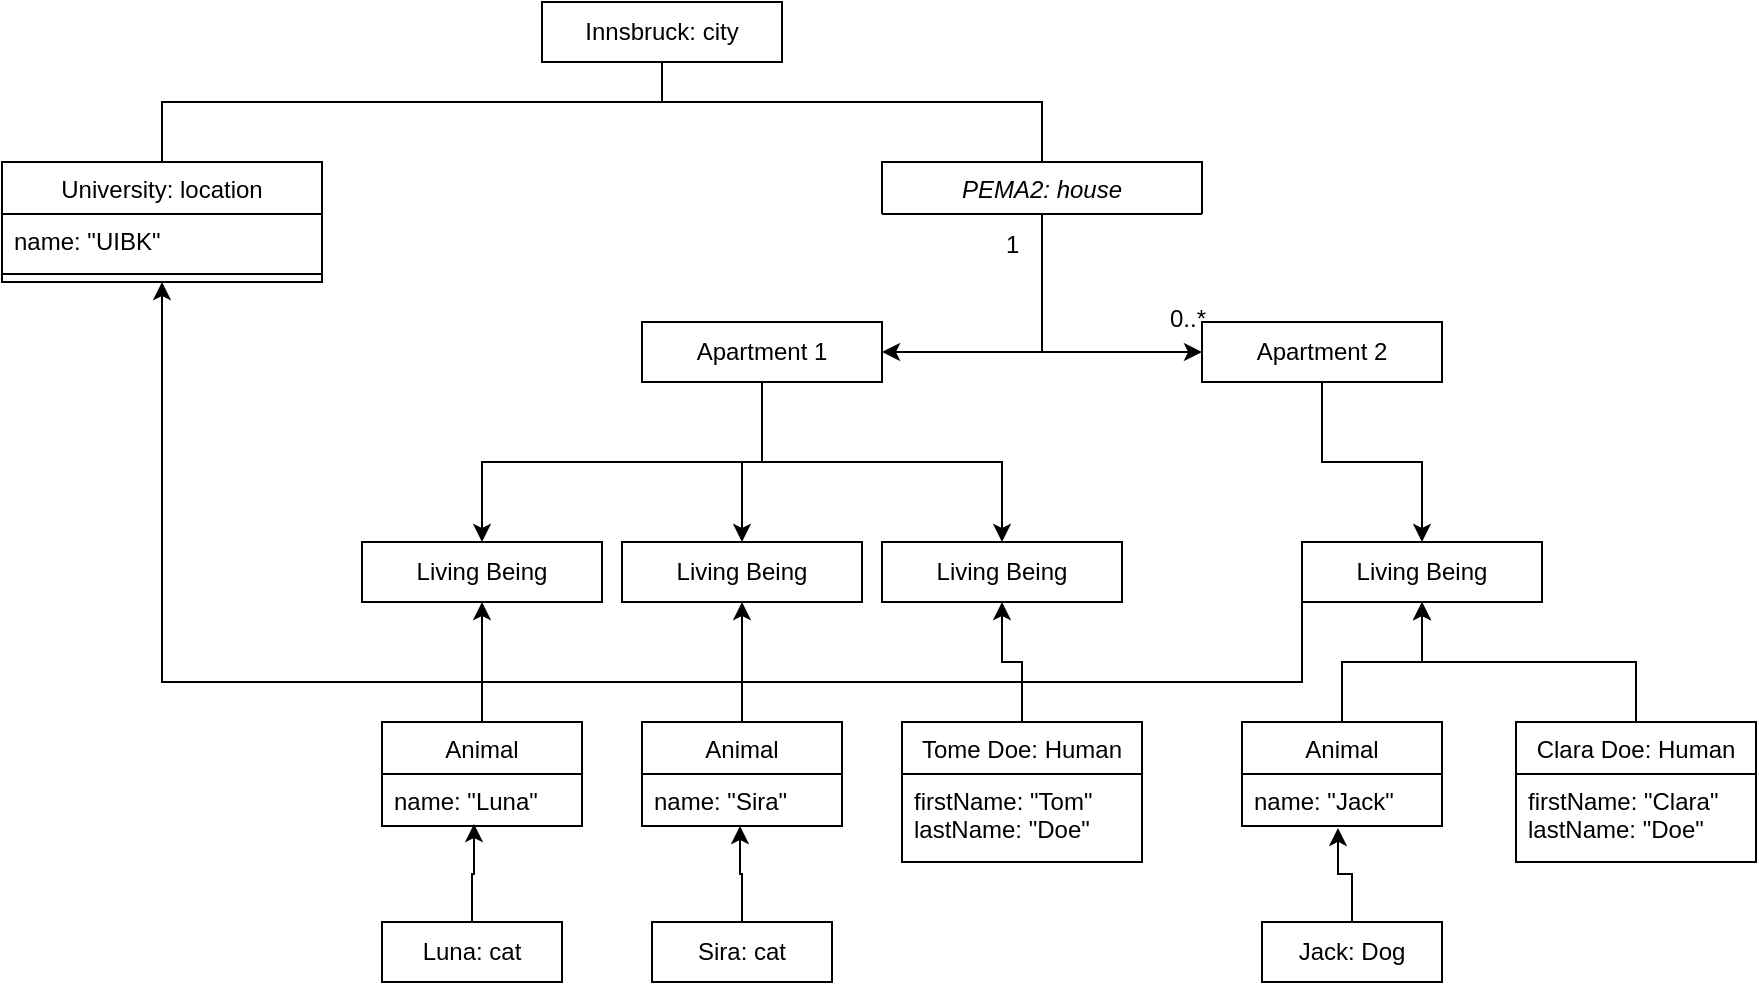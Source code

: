 <mxfile version="20.5.1" type="github">
  <diagram id="C5RBs43oDa-KdzZeNtuy" name="Page-1">
    <mxGraphModel dx="1186" dy="812" grid="1" gridSize="10" guides="1" tooltips="1" connect="1" arrows="1" fold="1" page="1" pageScale="1" pageWidth="827" pageHeight="1169" math="0" shadow="0">
      <root>
        <mxCell id="WIyWlLk6GJQsqaUBKTNV-0" />
        <mxCell id="WIyWlLk6GJQsqaUBKTNV-1" parent="WIyWlLk6GJQsqaUBKTNV-0" />
        <mxCell id="qsAr3Uv8ILeQcaGtZyGR-11" style="edgeStyle=none;rounded=0;orthogonalLoop=1;jettySize=auto;html=1;exitX=0.5;exitY=1;exitDx=0;exitDy=0;entryX=0;entryY=0.5;entryDx=0;entryDy=0;" edge="1" parent="WIyWlLk6GJQsqaUBKTNV-1" source="zkfFHV4jXpPFQw0GAbJ--0" target="qsAr3Uv8ILeQcaGtZyGR-7">
          <mxGeometry relative="1" as="geometry">
            <Array as="points">
              <mxPoint x="590" y="245" />
            </Array>
          </mxGeometry>
        </mxCell>
        <mxCell id="zkfFHV4jXpPFQw0GAbJ--0" value="PEMA2: house" style="swimlane;fontStyle=2;align=center;verticalAlign=top;childLayout=stackLayout;horizontal=1;startSize=26;horizontalStack=0;resizeParent=1;resizeLast=0;collapsible=1;marginBottom=0;rounded=0;shadow=0;strokeWidth=1;" parent="WIyWlLk6GJQsqaUBKTNV-1" vertex="1" collapsed="1">
          <mxGeometry x="510" y="150" width="160" height="26" as="geometry">
            <mxRectangle x="510" y="150" width="160" height="30" as="alternateBounds" />
          </mxGeometry>
        </mxCell>
        <mxCell id="zkfFHV4jXpPFQw0GAbJ--17" value="University: location" style="swimlane;fontStyle=0;align=center;verticalAlign=top;childLayout=stackLayout;horizontal=1;startSize=26;horizontalStack=0;resizeParent=1;resizeLast=0;collapsible=1;marginBottom=0;rounded=0;shadow=0;strokeWidth=1;" parent="WIyWlLk6GJQsqaUBKTNV-1" vertex="1">
          <mxGeometry x="70" y="150" width="160" height="60" as="geometry">
            <mxRectangle x="70" y="150" width="160" height="26" as="alternateBounds" />
          </mxGeometry>
        </mxCell>
        <mxCell id="zkfFHV4jXpPFQw0GAbJ--18" value="name: &quot;UIBK&quot;&#xa;" style="text;align=left;verticalAlign=top;spacingLeft=4;spacingRight=4;overflow=hidden;rotatable=0;points=[[0,0.5],[1,0.5]];portConstraint=eastwest;" parent="zkfFHV4jXpPFQw0GAbJ--17" vertex="1">
          <mxGeometry y="26" width="160" height="26" as="geometry" />
        </mxCell>
        <mxCell id="zkfFHV4jXpPFQw0GAbJ--23" value="" style="line;html=1;strokeWidth=1;align=left;verticalAlign=middle;spacingTop=-1;spacingLeft=3;spacingRight=3;rotatable=0;labelPosition=right;points=[];portConstraint=eastwest;" parent="zkfFHV4jXpPFQw0GAbJ--17" vertex="1">
          <mxGeometry y="52" width="160" height="8" as="geometry" />
        </mxCell>
        <mxCell id="qsAr3Uv8ILeQcaGtZyGR-0" value="Innsbruck: city" style="rounded=0;whiteSpace=wrap;html=1;" vertex="1" parent="WIyWlLk6GJQsqaUBKTNV-1">
          <mxGeometry x="340" y="70" width="120" height="30" as="geometry" />
        </mxCell>
        <mxCell id="qsAr3Uv8ILeQcaGtZyGR-1" value="" style="endArrow=none;html=1;rounded=0;exitX=0.5;exitY=0;exitDx=0;exitDy=0;" edge="1" parent="WIyWlLk6GJQsqaUBKTNV-1" source="zkfFHV4jXpPFQw0GAbJ--17">
          <mxGeometry width="50" height="50" relative="1" as="geometry">
            <mxPoint x="350" y="150" as="sourcePoint" />
            <mxPoint x="400" y="100" as="targetPoint" />
            <Array as="points">
              <mxPoint x="150" y="120" />
              <mxPoint x="400" y="120" />
            </Array>
          </mxGeometry>
        </mxCell>
        <mxCell id="qsAr3Uv8ILeQcaGtZyGR-2" value="" style="endArrow=none;html=1;rounded=0;exitX=0.5;exitY=0;exitDx=0;exitDy=0;" edge="1" parent="WIyWlLk6GJQsqaUBKTNV-1" source="zkfFHV4jXpPFQw0GAbJ--0">
          <mxGeometry width="50" height="50" relative="1" as="geometry">
            <mxPoint x="670" y="120" as="sourcePoint" />
            <mxPoint x="400" y="120" as="targetPoint" />
            <Array as="points">
              <mxPoint x="590" y="120" />
            </Array>
          </mxGeometry>
        </mxCell>
        <mxCell id="qsAr3Uv8ILeQcaGtZyGR-21" style="edgeStyle=orthogonalEdgeStyle;rounded=0;orthogonalLoop=1;jettySize=auto;html=1;exitX=0.5;exitY=1;exitDx=0;exitDy=0;entryX=0.5;entryY=0;entryDx=0;entryDy=0;" edge="1" parent="WIyWlLk6GJQsqaUBKTNV-1" source="qsAr3Uv8ILeQcaGtZyGR-3" target="qsAr3Uv8ILeQcaGtZyGR-16">
          <mxGeometry relative="1" as="geometry" />
        </mxCell>
        <mxCell id="qsAr3Uv8ILeQcaGtZyGR-24" style="edgeStyle=orthogonalEdgeStyle;rounded=0;orthogonalLoop=1;jettySize=auto;html=1;entryX=0.5;entryY=0;entryDx=0;entryDy=0;" edge="1" parent="WIyWlLk6GJQsqaUBKTNV-1" source="qsAr3Uv8ILeQcaGtZyGR-3" target="qsAr3Uv8ILeQcaGtZyGR-15">
          <mxGeometry relative="1" as="geometry" />
        </mxCell>
        <mxCell id="qsAr3Uv8ILeQcaGtZyGR-25" style="edgeStyle=orthogonalEdgeStyle;rounded=0;orthogonalLoop=1;jettySize=auto;html=1;exitX=0.5;exitY=1;exitDx=0;exitDy=0;entryX=0.5;entryY=0;entryDx=0;entryDy=0;" edge="1" parent="WIyWlLk6GJQsqaUBKTNV-1" source="qsAr3Uv8ILeQcaGtZyGR-3" target="qsAr3Uv8ILeQcaGtZyGR-17">
          <mxGeometry relative="1" as="geometry" />
        </mxCell>
        <mxCell id="qsAr3Uv8ILeQcaGtZyGR-3" value="Apartment 1" style="rounded=0;whiteSpace=wrap;html=1;" vertex="1" parent="WIyWlLk6GJQsqaUBKTNV-1">
          <mxGeometry x="390" y="230" width="120" height="30" as="geometry" />
        </mxCell>
        <mxCell id="qsAr3Uv8ILeQcaGtZyGR-49" style="edgeStyle=orthogonalEdgeStyle;rounded=0;orthogonalLoop=1;jettySize=auto;html=1;exitX=0;exitY=0.25;exitDx=0;exitDy=0;entryX=0.5;entryY=1;entryDx=0;entryDy=0;" edge="1" parent="WIyWlLk6GJQsqaUBKTNV-1" source="qsAr3Uv8ILeQcaGtZyGR-5" target="zkfFHV4jXpPFQw0GAbJ--17">
          <mxGeometry relative="1" as="geometry">
            <Array as="points">
              <mxPoint x="720" y="410" />
              <mxPoint x="150" y="410" />
            </Array>
          </mxGeometry>
        </mxCell>
        <mxCell id="qsAr3Uv8ILeQcaGtZyGR-5" value="Living Being" style="rounded=0;whiteSpace=wrap;html=1;" vertex="1" parent="WIyWlLk6GJQsqaUBKTNV-1">
          <mxGeometry x="720" y="340" width="120" height="30" as="geometry" />
        </mxCell>
        <mxCell id="qsAr3Uv8ILeQcaGtZyGR-20" style="edgeStyle=orthogonalEdgeStyle;rounded=0;orthogonalLoop=1;jettySize=auto;html=1;exitX=0.5;exitY=1;exitDx=0;exitDy=0;" edge="1" parent="WIyWlLk6GJQsqaUBKTNV-1" source="qsAr3Uv8ILeQcaGtZyGR-7" target="qsAr3Uv8ILeQcaGtZyGR-5">
          <mxGeometry relative="1" as="geometry" />
        </mxCell>
        <mxCell id="qsAr3Uv8ILeQcaGtZyGR-7" value="Apartment 2" style="rounded=0;whiteSpace=wrap;html=1;" vertex="1" parent="WIyWlLk6GJQsqaUBKTNV-1">
          <mxGeometry x="670" y="230" width="120" height="30" as="geometry" />
        </mxCell>
        <mxCell id="qsAr3Uv8ILeQcaGtZyGR-12" value="" style="endArrow=classic;html=1;rounded=0;exitX=0.5;exitY=1;exitDx=0;exitDy=0;entryX=1;entryY=0.5;entryDx=0;entryDy=0;" edge="1" parent="WIyWlLk6GJQsqaUBKTNV-1" source="zkfFHV4jXpPFQw0GAbJ--0" target="qsAr3Uv8ILeQcaGtZyGR-3">
          <mxGeometry width="50" height="50" relative="1" as="geometry">
            <mxPoint x="420" y="440" as="sourcePoint" />
            <mxPoint x="550" y="300" as="targetPoint" />
            <Array as="points">
              <mxPoint x="590" y="245" />
            </Array>
          </mxGeometry>
        </mxCell>
        <mxCell id="qsAr3Uv8ILeQcaGtZyGR-13" value="0..*" style="resizable=0;align=left;verticalAlign=bottom;labelBackgroundColor=none;fontSize=12;" connectable="0" vertex="1" parent="WIyWlLk6GJQsqaUBKTNV-1">
          <mxGeometry x="530" y="250" as="geometry">
            <mxPoint x="122" y="-13" as="offset" />
          </mxGeometry>
        </mxCell>
        <mxCell id="qsAr3Uv8ILeQcaGtZyGR-14" value="1" style="resizable=0;align=left;verticalAlign=bottom;labelBackgroundColor=none;fontSize=12;" connectable="0" vertex="1" parent="WIyWlLk6GJQsqaUBKTNV-1">
          <mxGeometry x="570" y="200" as="geometry" />
        </mxCell>
        <mxCell id="qsAr3Uv8ILeQcaGtZyGR-15" value="Living Being" style="rounded=0;whiteSpace=wrap;html=1;" vertex="1" parent="WIyWlLk6GJQsqaUBKTNV-1">
          <mxGeometry x="380" y="340" width="120" height="30" as="geometry" />
        </mxCell>
        <mxCell id="qsAr3Uv8ILeQcaGtZyGR-16" value="Living Being" style="rounded=0;whiteSpace=wrap;html=1;" vertex="1" parent="WIyWlLk6GJQsqaUBKTNV-1">
          <mxGeometry x="510" y="340" width="120" height="30" as="geometry" />
        </mxCell>
        <mxCell id="qsAr3Uv8ILeQcaGtZyGR-17" value="Living Being" style="rounded=0;whiteSpace=wrap;html=1;" vertex="1" parent="WIyWlLk6GJQsqaUBKTNV-1">
          <mxGeometry x="250" y="340" width="120" height="30" as="geometry" />
        </mxCell>
        <mxCell id="qsAr3Uv8ILeQcaGtZyGR-40" style="edgeStyle=orthogonalEdgeStyle;rounded=0;orthogonalLoop=1;jettySize=auto;html=1;exitX=0.5;exitY=0;exitDx=0;exitDy=0;entryX=0.5;entryY=1;entryDx=0;entryDy=0;" edge="1" parent="WIyWlLk6GJQsqaUBKTNV-1" source="qsAr3Uv8ILeQcaGtZyGR-28" target="qsAr3Uv8ILeQcaGtZyGR-17">
          <mxGeometry relative="1" as="geometry" />
        </mxCell>
        <mxCell id="qsAr3Uv8ILeQcaGtZyGR-28" value="Animal" style="swimlane;fontStyle=0;align=center;verticalAlign=top;childLayout=stackLayout;horizontal=1;startSize=26;horizontalStack=0;resizeParent=1;resizeLast=0;collapsible=1;marginBottom=0;rounded=0;shadow=0;strokeWidth=1;" vertex="1" parent="WIyWlLk6GJQsqaUBKTNV-1">
          <mxGeometry x="260" y="430" width="100" height="52" as="geometry">
            <mxRectangle x="70" y="150" width="160" height="26" as="alternateBounds" />
          </mxGeometry>
        </mxCell>
        <mxCell id="qsAr3Uv8ILeQcaGtZyGR-29" value="name: &quot;Luna&quot;&#xa;" style="text;align=left;verticalAlign=top;spacingLeft=4;spacingRight=4;overflow=hidden;rotatable=0;points=[[0,0.5],[1,0.5]];portConstraint=eastwest;" vertex="1" parent="qsAr3Uv8ILeQcaGtZyGR-28">
          <mxGeometry y="26" width="100" height="26" as="geometry" />
        </mxCell>
        <mxCell id="qsAr3Uv8ILeQcaGtZyGR-44" style="edgeStyle=orthogonalEdgeStyle;rounded=0;orthogonalLoop=1;jettySize=auto;html=1;exitX=0.5;exitY=0;exitDx=0;exitDy=0;entryX=0.5;entryY=1;entryDx=0;entryDy=0;" edge="1" parent="WIyWlLk6GJQsqaUBKTNV-1" source="qsAr3Uv8ILeQcaGtZyGR-31" target="qsAr3Uv8ILeQcaGtZyGR-5">
          <mxGeometry relative="1" as="geometry" />
        </mxCell>
        <mxCell id="qsAr3Uv8ILeQcaGtZyGR-31" value="Animal" style="swimlane;fontStyle=0;align=center;verticalAlign=top;childLayout=stackLayout;horizontal=1;startSize=26;horizontalStack=0;resizeParent=1;resizeLast=0;collapsible=1;marginBottom=0;rounded=0;shadow=0;strokeWidth=1;" vertex="1" parent="WIyWlLk6GJQsqaUBKTNV-1">
          <mxGeometry x="690" y="430" width="100" height="52" as="geometry">
            <mxRectangle x="70" y="150" width="160" height="26" as="alternateBounds" />
          </mxGeometry>
        </mxCell>
        <mxCell id="qsAr3Uv8ILeQcaGtZyGR-32" value="name: &quot;Jack&quot;&#xa;" style="text;align=left;verticalAlign=top;spacingLeft=4;spacingRight=4;overflow=hidden;rotatable=0;points=[[0,0.5],[1,0.5]];portConstraint=eastwest;" vertex="1" parent="qsAr3Uv8ILeQcaGtZyGR-31">
          <mxGeometry y="26" width="100" height="26" as="geometry" />
        </mxCell>
        <mxCell id="qsAr3Uv8ILeQcaGtZyGR-41" style="edgeStyle=orthogonalEdgeStyle;rounded=0;orthogonalLoop=1;jettySize=auto;html=1;exitX=0.5;exitY=0;exitDx=0;exitDy=0;" edge="1" parent="WIyWlLk6GJQsqaUBKTNV-1" source="qsAr3Uv8ILeQcaGtZyGR-35" target="qsAr3Uv8ILeQcaGtZyGR-16">
          <mxGeometry relative="1" as="geometry" />
        </mxCell>
        <mxCell id="qsAr3Uv8ILeQcaGtZyGR-35" value="Tome Doe: Human" style="swimlane;fontStyle=0;align=center;verticalAlign=top;childLayout=stackLayout;horizontal=1;startSize=26;horizontalStack=0;resizeParent=1;resizeLast=0;collapsible=1;marginBottom=0;rounded=0;shadow=0;strokeWidth=1;" vertex="1" parent="WIyWlLk6GJQsqaUBKTNV-1">
          <mxGeometry x="520" y="430" width="120" height="70" as="geometry">
            <mxRectangle x="520" y="430" width="160" height="26" as="alternateBounds" />
          </mxGeometry>
        </mxCell>
        <mxCell id="qsAr3Uv8ILeQcaGtZyGR-36" value="firstName: &quot;Tom&quot;&#xa;lastName: &quot;Doe&quot;" style="text;align=left;verticalAlign=top;spacingLeft=4;spacingRight=4;overflow=hidden;rotatable=0;points=[[0,0.5],[1,0.5]];portConstraint=eastwest;" vertex="1" parent="qsAr3Uv8ILeQcaGtZyGR-35">
          <mxGeometry y="26" width="120" height="44" as="geometry" />
        </mxCell>
        <mxCell id="qsAr3Uv8ILeQcaGtZyGR-39" style="edgeStyle=orthogonalEdgeStyle;rounded=0;orthogonalLoop=1;jettySize=auto;html=1;exitX=0.5;exitY=0;exitDx=0;exitDy=0;entryX=0.5;entryY=1;entryDx=0;entryDy=0;" edge="1" parent="WIyWlLk6GJQsqaUBKTNV-1" source="qsAr3Uv8ILeQcaGtZyGR-37" target="qsAr3Uv8ILeQcaGtZyGR-15">
          <mxGeometry relative="1" as="geometry" />
        </mxCell>
        <mxCell id="qsAr3Uv8ILeQcaGtZyGR-37" value="Animal" style="swimlane;fontStyle=0;align=center;verticalAlign=top;childLayout=stackLayout;horizontal=1;startSize=26;horizontalStack=0;resizeParent=1;resizeLast=0;collapsible=1;marginBottom=0;rounded=0;shadow=0;strokeWidth=1;" vertex="1" parent="WIyWlLk6GJQsqaUBKTNV-1">
          <mxGeometry x="390" y="430" width="100" height="52" as="geometry">
            <mxRectangle x="70" y="150" width="160" height="26" as="alternateBounds" />
          </mxGeometry>
        </mxCell>
        <mxCell id="qsAr3Uv8ILeQcaGtZyGR-38" value="name: &quot;Sira&quot;&#xa;" style="text;align=left;verticalAlign=top;spacingLeft=4;spacingRight=4;overflow=hidden;rotatable=0;points=[[0,0.5],[1,0.5]];portConstraint=eastwest;" vertex="1" parent="qsAr3Uv8ILeQcaGtZyGR-37">
          <mxGeometry y="26" width="100" height="26" as="geometry" />
        </mxCell>
        <mxCell id="qsAr3Uv8ILeQcaGtZyGR-48" style="edgeStyle=orthogonalEdgeStyle;rounded=0;orthogonalLoop=1;jettySize=auto;html=1;exitX=0.5;exitY=0;exitDx=0;exitDy=0;entryX=0.5;entryY=1;entryDx=0;entryDy=0;" edge="1" parent="WIyWlLk6GJQsqaUBKTNV-1" source="qsAr3Uv8ILeQcaGtZyGR-42" target="qsAr3Uv8ILeQcaGtZyGR-5">
          <mxGeometry relative="1" as="geometry" />
        </mxCell>
        <mxCell id="qsAr3Uv8ILeQcaGtZyGR-42" value="Clara Doe: Human" style="swimlane;fontStyle=0;align=center;verticalAlign=top;childLayout=stackLayout;horizontal=1;startSize=26;horizontalStack=0;resizeParent=1;resizeLast=0;collapsible=1;marginBottom=0;rounded=0;shadow=0;strokeWidth=1;" vertex="1" parent="WIyWlLk6GJQsqaUBKTNV-1">
          <mxGeometry x="827" y="430" width="120" height="70" as="geometry">
            <mxRectangle x="520" y="430" width="160" height="26" as="alternateBounds" />
          </mxGeometry>
        </mxCell>
        <mxCell id="qsAr3Uv8ILeQcaGtZyGR-43" value="firstName: &quot;Clara&quot;&#xa;lastName: &quot;Doe&quot;" style="text;align=left;verticalAlign=top;spacingLeft=4;spacingRight=4;overflow=hidden;rotatable=0;points=[[0,0.5],[1,0.5]];portConstraint=eastwest;" vertex="1" parent="qsAr3Uv8ILeQcaGtZyGR-42">
          <mxGeometry y="26" width="120" height="44" as="geometry" />
        </mxCell>
        <mxCell id="qsAr3Uv8ILeQcaGtZyGR-53" style="edgeStyle=orthogonalEdgeStyle;rounded=0;orthogonalLoop=1;jettySize=auto;html=1;exitX=0.5;exitY=0;exitDx=0;exitDy=0;entryX=0.46;entryY=0.962;entryDx=0;entryDy=0;entryPerimeter=0;" edge="1" parent="WIyWlLk6GJQsqaUBKTNV-1" source="qsAr3Uv8ILeQcaGtZyGR-50" target="qsAr3Uv8ILeQcaGtZyGR-29">
          <mxGeometry relative="1" as="geometry" />
        </mxCell>
        <mxCell id="qsAr3Uv8ILeQcaGtZyGR-50" value="Luna: cat" style="rounded=0;whiteSpace=wrap;html=1;" vertex="1" parent="WIyWlLk6GJQsqaUBKTNV-1">
          <mxGeometry x="260" y="530" width="90" height="30" as="geometry" />
        </mxCell>
        <mxCell id="qsAr3Uv8ILeQcaGtZyGR-52" style="edgeStyle=orthogonalEdgeStyle;rounded=0;orthogonalLoop=1;jettySize=auto;html=1;exitX=0.5;exitY=0;exitDx=0;exitDy=0;entryX=0.49;entryY=1;entryDx=0;entryDy=0;entryPerimeter=0;" edge="1" parent="WIyWlLk6GJQsqaUBKTNV-1" source="qsAr3Uv8ILeQcaGtZyGR-51" target="qsAr3Uv8ILeQcaGtZyGR-38">
          <mxGeometry relative="1" as="geometry" />
        </mxCell>
        <mxCell id="qsAr3Uv8ILeQcaGtZyGR-51" value="Sira: cat" style="rounded=0;whiteSpace=wrap;html=1;" vertex="1" parent="WIyWlLk6GJQsqaUBKTNV-1">
          <mxGeometry x="395" y="530" width="90" height="30" as="geometry" />
        </mxCell>
        <mxCell id="qsAr3Uv8ILeQcaGtZyGR-55" style="edgeStyle=orthogonalEdgeStyle;rounded=0;orthogonalLoop=1;jettySize=auto;html=1;exitX=0.5;exitY=0;exitDx=0;exitDy=0;entryX=0.48;entryY=1.038;entryDx=0;entryDy=0;entryPerimeter=0;" edge="1" parent="WIyWlLk6GJQsqaUBKTNV-1" source="qsAr3Uv8ILeQcaGtZyGR-54" target="qsAr3Uv8ILeQcaGtZyGR-32">
          <mxGeometry relative="1" as="geometry" />
        </mxCell>
        <mxCell id="qsAr3Uv8ILeQcaGtZyGR-54" value="Jack: Dog" style="rounded=0;whiteSpace=wrap;html=1;" vertex="1" parent="WIyWlLk6GJQsqaUBKTNV-1">
          <mxGeometry x="700" y="530" width="90" height="30" as="geometry" />
        </mxCell>
      </root>
    </mxGraphModel>
  </diagram>
</mxfile>
